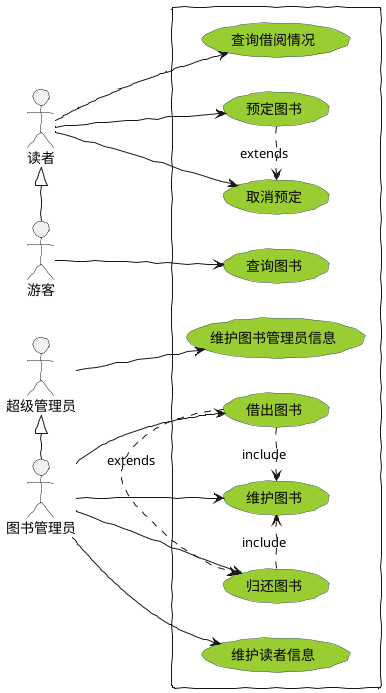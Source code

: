@startuml


skinparam packageStyle rectangle

:超级管理员: as root
:图书管理员: as manage
:游客: as visitor
:读者: as reader

reader <|- visitor
root <|- manage
rectangle  {
	left to right direction
	manage -> (维护图书)
	manage --> (借出图书)
	manage -> (归还图书)
	manage -> (维护读者信息)

	root --> (维护图书管理员信息)


	visitor --> (查询图书)

	reader -> (查询借阅情况)
	reader -> (预定图书)
	reader -> (取消预定)

	(借出图书) .> (归还图书) : extends
	(预定图书) .> (取消预定) : extends
	(借出图书) .> (维护图书) : include
	(归还图书) .> (维护图书) : include



}

skinparam handwritten true
skinparam usecase {
	BackgroundColor YellowGreen
	BorderColor DarkSlateGray
	ArrowColor Olive
	ActorBorderColor black
	ActorFontName Courier

}
@enduml